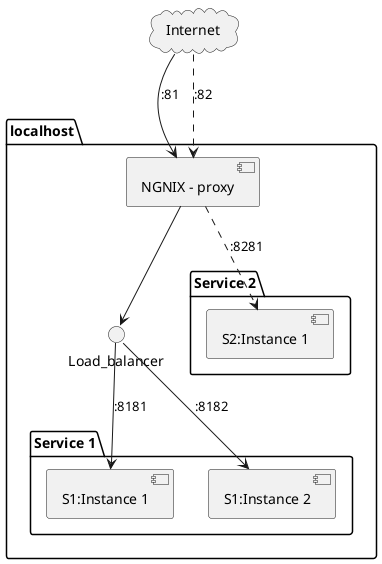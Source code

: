 
@startuml

cloud Internet

package "localhost" {
[NGNIX - proxy] -down-> Load_balancer
  folder "Service 1" {
    [S1:Instance 1]
    [S1:Instance 2]
  }
  folder "Service 2" {
    [S2:Instance 1]
  }
}

Internet -down-> [NGNIX - proxy]   : ":81"
Internet ..> [NGNIX - proxy]       : ":82"
Load_balancer -down-> [S1:Instance 1] : ":8181"
Load_balancer -down-> [S1:Instance 2] : ":8182"
[NGNIX - proxy] ..> [S2:Instance 1] : ":8281"

@enduml